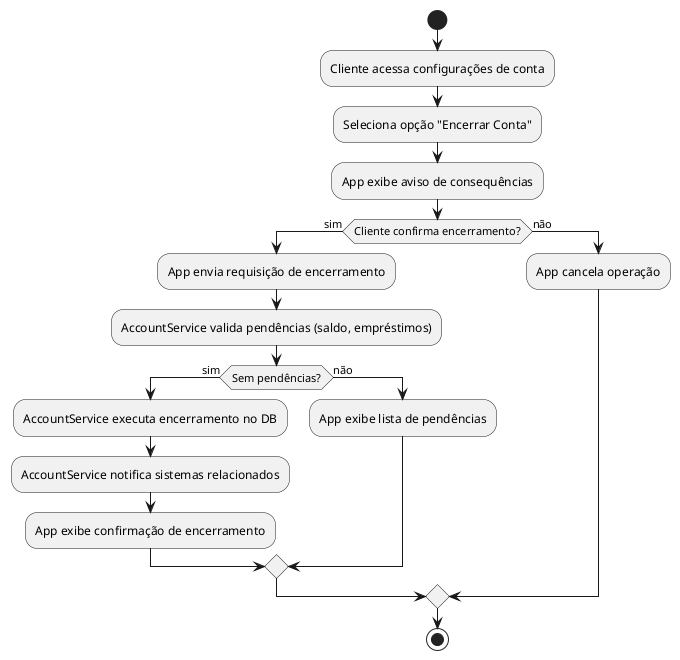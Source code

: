 @startuml Encerrar_Conta
start
:Cliente acessa configurações de conta;
:Seleciona opção "Encerrar Conta";
:App exibe aviso de consequências;
if (Cliente confirma encerramento?) then (sim)
  :App envia requisição de encerramento;
  :AccountService valida pendências (saldo, empréstimos);
  if (Sem pendências?) then (sim)
    :AccountService executa encerramento no DB;
    :AccountService notifica sistemas relacionados;
    :App exibe confirmação de encerramento;
  else (não)
    :App exibe lista de pendências;
  endif
else (não)
  :App cancela operação;
endif
stop
@enduml